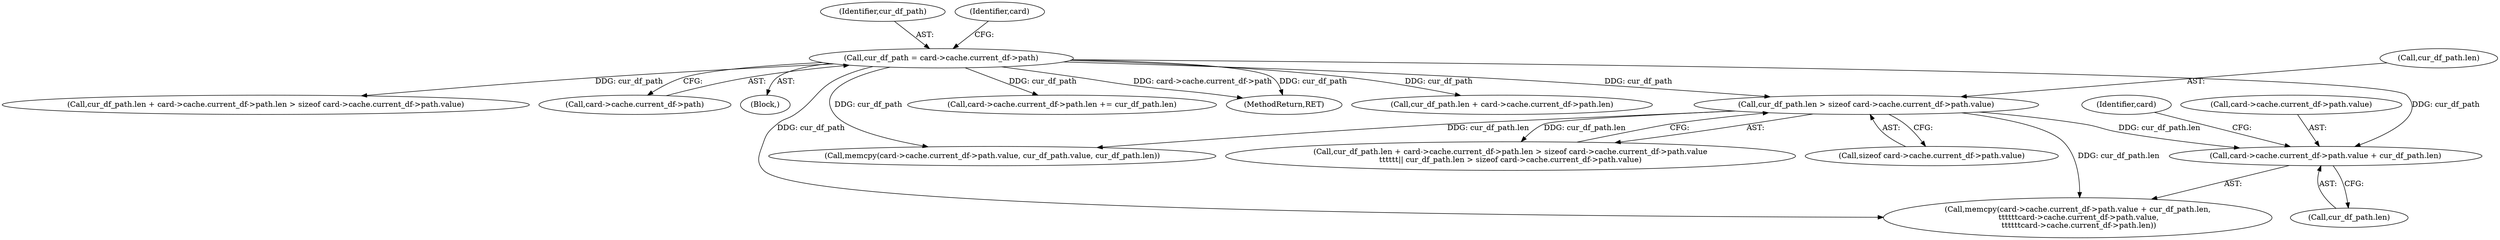 digraph "0_OpenSC_8fe377e93b4b56060e5bbfb6f3142ceaeca744fa_2@pointer" {
"1000270" [label="(Call,card->cache.current_df->path.value + cur_df_path.len)"];
"1000252" [label="(Call,cur_df_path.len > sizeof card->cache.current_df->path.value)"];
"1000191" [label="(Call,cur_df_path = card->cache.current_df->path)"];
"1000229" [label="(Call,cur_df_path.len + card->cache.current_df->path.len)"];
"1000228" [label="(Call,cur_df_path.len + card->cache.current_df->path.len > sizeof card->cache.current_df->path.value)"];
"1000193" [label="(Call,card->cache.current_df->path)"];
"1000270" [label="(Call,card->cache.current_df->path.value + cur_df_path.len)"];
"1000253" [label="(Call,cur_df_path.len)"];
"1000280" [label="(Call,cur_df_path.len)"];
"1000190" [label="(Block,)"];
"1000191" [label="(Call,cur_df_path = card->cache.current_df->path)"];
"1000269" [label="(Call,memcpy(card->cache.current_df->path.value + cur_df_path.len,\n \t\t\t\t\t\tcard->cache.current_df->path.value,\n \t\t\t\t\t\tcard->cache.current_df->path.len))"];
"1000287" [label="(Identifier,card)"];
"1000271" [label="(Call,card->cache.current_df->path.value)"];
"1000227" [label="(Call,cur_df_path.len + card->cache.current_df->path.len > sizeof card->cache.current_df->path.value\n\t\t\t\t\t\t|| cur_df_path.len > sizeof card->cache.current_df->path.value)"];
"1000301" [label="(Call,memcpy(card->cache.current_df->path.value, cur_df_path.value, cur_df_path.len))"];
"1000192" [label="(Identifier,cur_df_path)"];
"1000203" [label="(Identifier,card)"];
"1000317" [label="(Call,card->cache.current_df->path.len += cur_df_path.len)"];
"1000256" [label="(Call,sizeof card->cache.current_df->path.value)"];
"1000385" [label="(MethodReturn,RET)"];
"1000252" [label="(Call,cur_df_path.len > sizeof card->cache.current_df->path.value)"];
"1000270" -> "1000269"  [label="AST: "];
"1000270" -> "1000280"  [label="CFG: "];
"1000271" -> "1000270"  [label="AST: "];
"1000280" -> "1000270"  [label="AST: "];
"1000287" -> "1000270"  [label="CFG: "];
"1000252" -> "1000270"  [label="DDG: cur_df_path.len"];
"1000191" -> "1000270"  [label="DDG: cur_df_path"];
"1000252" -> "1000227"  [label="AST: "];
"1000252" -> "1000256"  [label="CFG: "];
"1000253" -> "1000252"  [label="AST: "];
"1000256" -> "1000252"  [label="AST: "];
"1000227" -> "1000252"  [label="CFG: "];
"1000252" -> "1000227"  [label="DDG: cur_df_path.len"];
"1000191" -> "1000252"  [label="DDG: cur_df_path"];
"1000252" -> "1000269"  [label="DDG: cur_df_path.len"];
"1000252" -> "1000301"  [label="DDG: cur_df_path.len"];
"1000191" -> "1000190"  [label="AST: "];
"1000191" -> "1000193"  [label="CFG: "];
"1000192" -> "1000191"  [label="AST: "];
"1000193" -> "1000191"  [label="AST: "];
"1000203" -> "1000191"  [label="CFG: "];
"1000191" -> "1000385"  [label="DDG: card->cache.current_df->path"];
"1000191" -> "1000385"  [label="DDG: cur_df_path"];
"1000191" -> "1000228"  [label="DDG: cur_df_path"];
"1000191" -> "1000229"  [label="DDG: cur_df_path"];
"1000191" -> "1000269"  [label="DDG: cur_df_path"];
"1000191" -> "1000301"  [label="DDG: cur_df_path"];
"1000191" -> "1000317"  [label="DDG: cur_df_path"];
}
